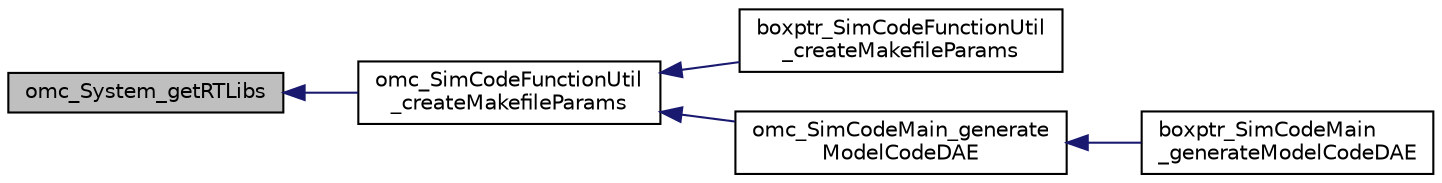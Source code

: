 digraph "omc_System_getRTLibs"
{
  edge [fontname="Helvetica",fontsize="10",labelfontname="Helvetica",labelfontsize="10"];
  node [fontname="Helvetica",fontsize="10",shape=record];
  rankdir="LR";
  Node10036 [label="omc_System_getRTLibs",height=0.2,width=0.4,color="black", fillcolor="grey75", style="filled", fontcolor="black"];
  Node10036 -> Node10037 [dir="back",color="midnightblue",fontsize="10",style="solid",fontname="Helvetica"];
  Node10037 [label="omc_SimCodeFunctionUtil\l_createMakefileParams",height=0.2,width=0.4,color="black", fillcolor="white", style="filled",URL="$d9/db3/_sim_code_function_util_8h.html#aeb1c6462ddc09a69e8e3a8532ce5c626"];
  Node10037 -> Node10038 [dir="back",color="midnightblue",fontsize="10",style="solid",fontname="Helvetica"];
  Node10038 [label="boxptr_SimCodeFunctionUtil\l_createMakefileParams",height=0.2,width=0.4,color="black", fillcolor="white", style="filled",URL="$d9/db3/_sim_code_function_util_8h.html#a6666000aa36fab47375b352b70b36774"];
  Node10037 -> Node10039 [dir="back",color="midnightblue",fontsize="10",style="solid",fontname="Helvetica"];
  Node10039 [label="omc_SimCodeMain_generate\lModelCodeDAE",height=0.2,width=0.4,color="black", fillcolor="white", style="filled",URL="$d9/d4b/_sim_code_main_8c.html#a2d2a7fc5b3c68ec87e8aff97f4627077"];
  Node10039 -> Node10040 [dir="back",color="midnightblue",fontsize="10",style="solid",fontname="Helvetica"];
  Node10040 [label="boxptr_SimCodeMain\l_generateModelCodeDAE",height=0.2,width=0.4,color="black", fillcolor="white", style="filled",URL="$d9/d4b/_sim_code_main_8c.html#acb74662798c85b9439ac100cf628503c"];
}

